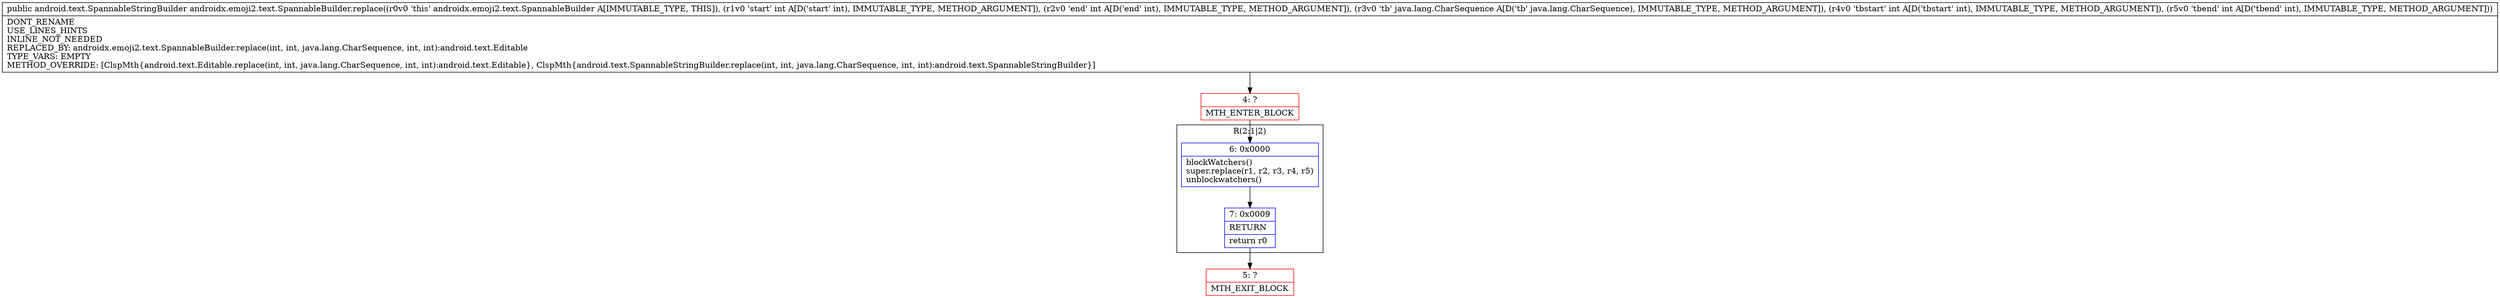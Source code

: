digraph "CFG forandroidx.emoji2.text.SpannableBuilder.replace(IILjava\/lang\/CharSequence;II)Landroid\/text\/SpannableStringBuilder;" {
subgraph cluster_Region_328748691 {
label = "R(2:1|2)";
node [shape=record,color=blue];
Node_6 [shape=record,label="{6\:\ 0x0000|blockWatchers()\lsuper.replace(r1, r2, r3, r4, r5)\lunblockwatchers()\l}"];
Node_7 [shape=record,label="{7\:\ 0x0009|RETURN\l|return r0\l}"];
}
Node_4 [shape=record,color=red,label="{4\:\ ?|MTH_ENTER_BLOCK\l}"];
Node_5 [shape=record,color=red,label="{5\:\ ?|MTH_EXIT_BLOCK\l}"];
MethodNode[shape=record,label="{public android.text.SpannableStringBuilder androidx.emoji2.text.SpannableBuilder.replace((r0v0 'this' androidx.emoji2.text.SpannableBuilder A[IMMUTABLE_TYPE, THIS]), (r1v0 'start' int A[D('start' int), IMMUTABLE_TYPE, METHOD_ARGUMENT]), (r2v0 'end' int A[D('end' int), IMMUTABLE_TYPE, METHOD_ARGUMENT]), (r3v0 'tb' java.lang.CharSequence A[D('tb' java.lang.CharSequence), IMMUTABLE_TYPE, METHOD_ARGUMENT]), (r4v0 'tbstart' int A[D('tbstart' int), IMMUTABLE_TYPE, METHOD_ARGUMENT]), (r5v0 'tbend' int A[D('tbend' int), IMMUTABLE_TYPE, METHOD_ARGUMENT]))  | DONT_RENAME\lUSE_LINES_HINTS\lINLINE_NOT_NEEDED\lREPLACED_BY: androidx.emoji2.text.SpannableBuilder.replace(int, int, java.lang.CharSequence, int, int):android.text.Editable\lTYPE_VARS: EMPTY\lMETHOD_OVERRIDE: [ClspMth\{android.text.Editable.replace(int, int, java.lang.CharSequence, int, int):android.text.Editable\}, ClspMth\{android.text.SpannableStringBuilder.replace(int, int, java.lang.CharSequence, int, int):android.text.SpannableStringBuilder\}]\l}"];
MethodNode -> Node_4;Node_6 -> Node_7;
Node_7 -> Node_5;
Node_4 -> Node_6;
}

